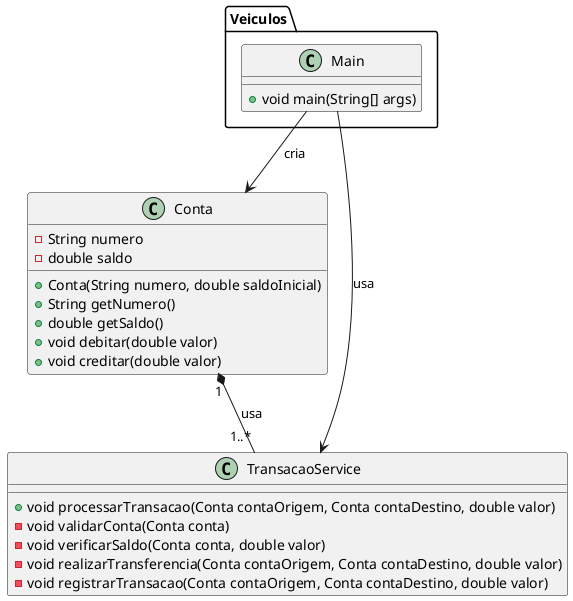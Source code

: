 @startuml
'https://plantuml.com/class-diagram

class Conta {
    -String numero
    -double saldo
    +Conta(String numero, double saldoInicial)
    +String getNumero()
    +double getSaldo()
    +void debitar(double valor)
    +void creditar(double valor)
}

class TransacaoService {
    +void processarTransacao(Conta contaOrigem, Conta contaDestino, double valor)
    -void validarConta(Conta conta)
    -void verificarSaldo(Conta conta, double valor)
    -void realizarTransferencia(Conta contaOrigem, Conta contaDestino, double valor)
    -void registrarTransacao(Conta contaOrigem, Conta contaDestino, double valor)
}

Conta "1" *-- "1..*" TransacaoService : usa

class Veiculos.Main {
    +void main(String[] args)
}

Veiculos.Main --> Conta : cria
Veiculos.Main --> TransacaoService : usa




@enduml